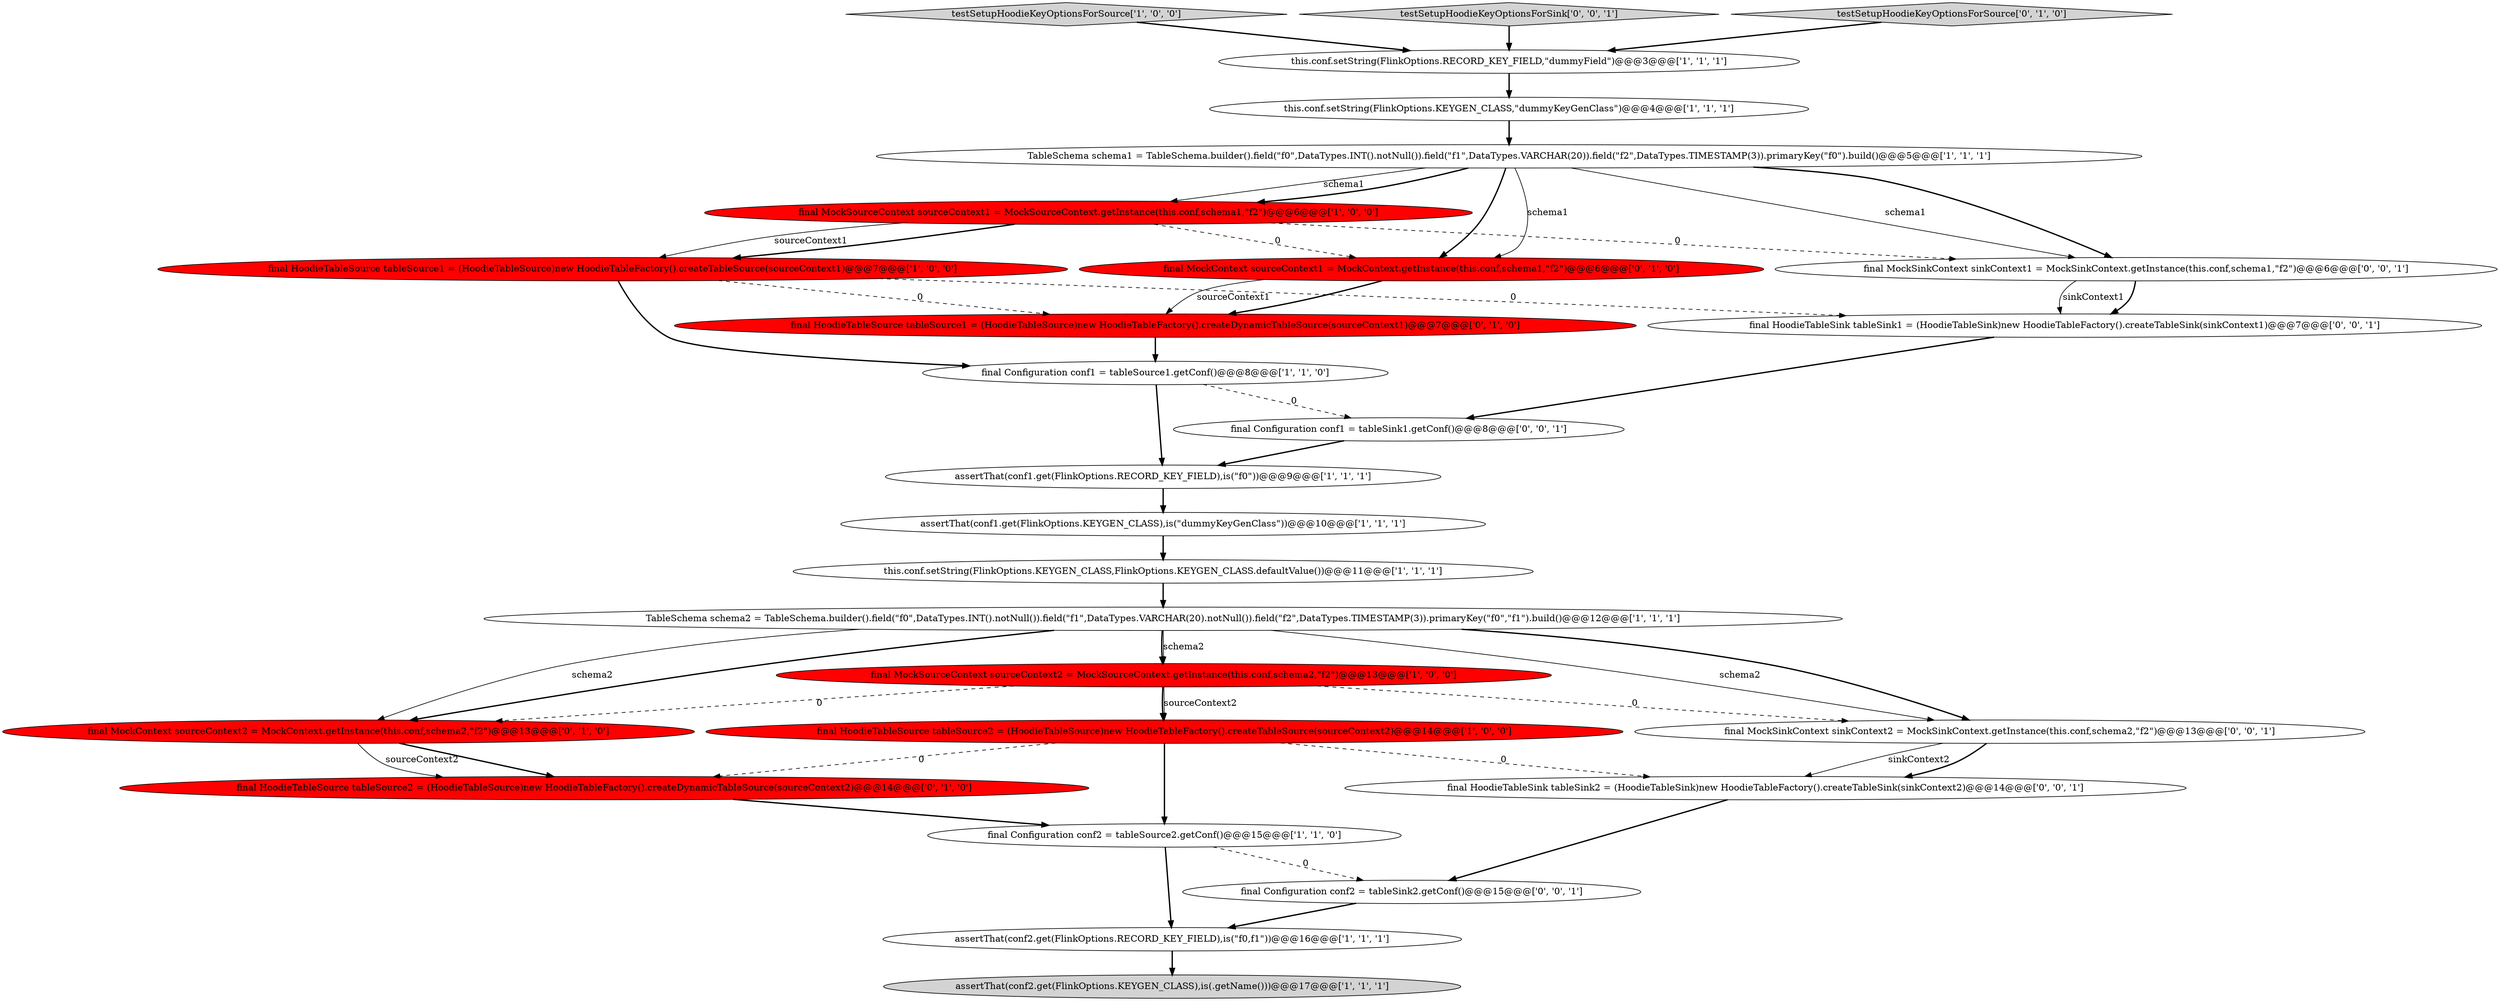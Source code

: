 digraph {
16 [style = filled, label = "final MockContext sourceContext1 = MockContext.getInstance(this.conf,schema1,\"f2\")@@@6@@@['0', '1', '0']", fillcolor = red, shape = ellipse image = "AAA1AAABBB2BBB"];
10 [style = filled, label = "assertThat(conf1.get(FlinkOptions.KEYGEN_CLASS),is(\"dummyKeyGenClass\"))@@@10@@@['1', '1', '1']", fillcolor = white, shape = ellipse image = "AAA0AAABBB1BBB"];
5 [style = filled, label = "assertThat(conf2.get(FlinkOptions.RECORD_KEY_FIELD),is(\"f0,f1\"))@@@16@@@['1', '1', '1']", fillcolor = white, shape = ellipse image = "AAA0AAABBB1BBB"];
0 [style = filled, label = "final MockSourceContext sourceContext1 = MockSourceContext.getInstance(this.conf,schema1,\"f2\")@@@6@@@['1', '0', '0']", fillcolor = red, shape = ellipse image = "AAA1AAABBB1BBB"];
17 [style = filled, label = "final MockContext sourceContext2 = MockContext.getInstance(this.conf,schema2,\"f2\")@@@13@@@['0', '1', '0']", fillcolor = red, shape = ellipse image = "AAA1AAABBB2BBB"];
1 [style = filled, label = "this.conf.setString(FlinkOptions.KEYGEN_CLASS,FlinkOptions.KEYGEN_CLASS.defaultValue())@@@11@@@['1', '1', '1']", fillcolor = white, shape = ellipse image = "AAA0AAABBB1BBB"];
8 [style = filled, label = "assertThat(conf1.get(FlinkOptions.RECORD_KEY_FIELD),is(\"f0\"))@@@9@@@['1', '1', '1']", fillcolor = white, shape = ellipse image = "AAA0AAABBB1BBB"];
20 [style = filled, label = "final HoodieTableSource tableSource1 = (HoodieTableSource)new HoodieTableFactory().createDynamicTableSource(sourceContext1)@@@7@@@['0', '1', '0']", fillcolor = red, shape = ellipse image = "AAA1AAABBB2BBB"];
15 [style = filled, label = "TableSchema schema1 = TableSchema.builder().field(\"f0\",DataTypes.INT().notNull()).field(\"f1\",DataTypes.VARCHAR(20)).field(\"f2\",DataTypes.TIMESTAMP(3)).primaryKey(\"f0\").build()@@@5@@@['1', '1', '1']", fillcolor = white, shape = ellipse image = "AAA0AAABBB1BBB"];
14 [style = filled, label = "testSetupHoodieKeyOptionsForSource['1', '0', '0']", fillcolor = lightgray, shape = diamond image = "AAA0AAABBB1BBB"];
9 [style = filled, label = "final Configuration conf2 = tableSource2.getConf()@@@15@@@['1', '1', '0']", fillcolor = white, shape = ellipse image = "AAA0AAABBB1BBB"];
23 [style = filled, label = "final Configuration conf2 = tableSink2.getConf()@@@15@@@['0', '0', '1']", fillcolor = white, shape = ellipse image = "AAA0AAABBB3BBB"];
21 [style = filled, label = "testSetupHoodieKeyOptionsForSink['0', '0', '1']", fillcolor = lightgray, shape = diamond image = "AAA0AAABBB3BBB"];
6 [style = filled, label = "this.conf.setString(FlinkOptions.RECORD_KEY_FIELD,\"dummyField\")@@@3@@@['1', '1', '1']", fillcolor = white, shape = ellipse image = "AAA0AAABBB1BBB"];
7 [style = filled, label = "final HoodieTableSource tableSource1 = (HoodieTableSource)new HoodieTableFactory().createTableSource(sourceContext1)@@@7@@@['1', '0', '0']", fillcolor = red, shape = ellipse image = "AAA1AAABBB1BBB"];
27 [style = filled, label = "final HoodieTableSink tableSink2 = (HoodieTableSink)new HoodieTableFactory().createTableSink(sinkContext2)@@@14@@@['0', '0', '1']", fillcolor = white, shape = ellipse image = "AAA0AAABBB3BBB"];
25 [style = filled, label = "final Configuration conf1 = tableSink1.getConf()@@@8@@@['0', '0', '1']", fillcolor = white, shape = ellipse image = "AAA0AAABBB3BBB"];
3 [style = filled, label = "final Configuration conf1 = tableSource1.getConf()@@@8@@@['1', '1', '0']", fillcolor = white, shape = ellipse image = "AAA0AAABBB1BBB"];
24 [style = filled, label = "final MockSinkContext sinkContext2 = MockSinkContext.getInstance(this.conf,schema2,\"f2\")@@@13@@@['0', '0', '1']", fillcolor = white, shape = ellipse image = "AAA0AAABBB3BBB"];
19 [style = filled, label = "final HoodieTableSource tableSource2 = (HoodieTableSource)new HoodieTableFactory().createDynamicTableSource(sourceContext2)@@@14@@@['0', '1', '0']", fillcolor = red, shape = ellipse image = "AAA1AAABBB2BBB"];
22 [style = filled, label = "final MockSinkContext sinkContext1 = MockSinkContext.getInstance(this.conf,schema1,\"f2\")@@@6@@@['0', '0', '1']", fillcolor = white, shape = ellipse image = "AAA0AAABBB3BBB"];
2 [style = filled, label = "TableSchema schema2 = TableSchema.builder().field(\"f0\",DataTypes.INT().notNull()).field(\"f1\",DataTypes.VARCHAR(20).notNull()).field(\"f2\",DataTypes.TIMESTAMP(3)).primaryKey(\"f0\",\"f1\").build()@@@12@@@['1', '1', '1']", fillcolor = white, shape = ellipse image = "AAA0AAABBB1BBB"];
11 [style = filled, label = "this.conf.setString(FlinkOptions.KEYGEN_CLASS,\"dummyKeyGenClass\")@@@4@@@['1', '1', '1']", fillcolor = white, shape = ellipse image = "AAA0AAABBB1BBB"];
13 [style = filled, label = "assertThat(conf2.get(FlinkOptions.KEYGEN_CLASS),is(.getName()))@@@17@@@['1', '1', '1']", fillcolor = lightgray, shape = ellipse image = "AAA0AAABBB1BBB"];
18 [style = filled, label = "testSetupHoodieKeyOptionsForSource['0', '1', '0']", fillcolor = lightgray, shape = diamond image = "AAA0AAABBB2BBB"];
4 [style = filled, label = "final HoodieTableSource tableSource2 = (HoodieTableSource)new HoodieTableFactory().createTableSource(sourceContext2)@@@14@@@['1', '0', '0']", fillcolor = red, shape = ellipse image = "AAA1AAABBB1BBB"];
12 [style = filled, label = "final MockSourceContext sourceContext2 = MockSourceContext.getInstance(this.conf,schema2,\"f2\")@@@13@@@['1', '0', '0']", fillcolor = red, shape = ellipse image = "AAA1AAABBB1BBB"];
26 [style = filled, label = "final HoodieTableSink tableSink1 = (HoodieTableSink)new HoodieTableFactory().createTableSink(sinkContext1)@@@7@@@['0', '0', '1']", fillcolor = white, shape = ellipse image = "AAA0AAABBB3BBB"];
2->17 [style = bold, label=""];
4->9 [style = bold, label=""];
22->26 [style = bold, label=""];
8->10 [style = bold, label=""];
23->5 [style = bold, label=""];
21->6 [style = bold, label=""];
15->16 [style = solid, label="schema1"];
26->25 [style = bold, label=""];
0->16 [style = dashed, label="0"];
12->4 [style = solid, label="sourceContext2"];
7->20 [style = dashed, label="0"];
15->0 [style = solid, label="schema1"];
12->17 [style = dashed, label="0"];
4->27 [style = dashed, label="0"];
20->3 [style = bold, label=""];
22->26 [style = solid, label="sinkContext1"];
2->17 [style = solid, label="schema2"];
15->16 [style = bold, label=""];
0->22 [style = dashed, label="0"];
17->19 [style = bold, label=""];
2->24 [style = solid, label="schema2"];
7->3 [style = bold, label=""];
11->15 [style = bold, label=""];
2->12 [style = bold, label=""];
15->22 [style = bold, label=""];
9->23 [style = dashed, label="0"];
0->7 [style = bold, label=""];
0->7 [style = solid, label="sourceContext1"];
12->4 [style = bold, label=""];
19->9 [style = bold, label=""];
18->6 [style = bold, label=""];
17->19 [style = solid, label="sourceContext2"];
3->8 [style = bold, label=""];
6->11 [style = bold, label=""];
15->0 [style = bold, label=""];
5->13 [style = bold, label=""];
15->22 [style = solid, label="schema1"];
12->24 [style = dashed, label="0"];
2->12 [style = solid, label="schema2"];
9->5 [style = bold, label=""];
16->20 [style = solid, label="sourceContext1"];
4->19 [style = dashed, label="0"];
25->8 [style = bold, label=""];
1->2 [style = bold, label=""];
27->23 [style = bold, label=""];
2->24 [style = bold, label=""];
7->26 [style = dashed, label="0"];
24->27 [style = solid, label="sinkContext2"];
10->1 [style = bold, label=""];
16->20 [style = bold, label=""];
24->27 [style = bold, label=""];
14->6 [style = bold, label=""];
3->25 [style = dashed, label="0"];
}
